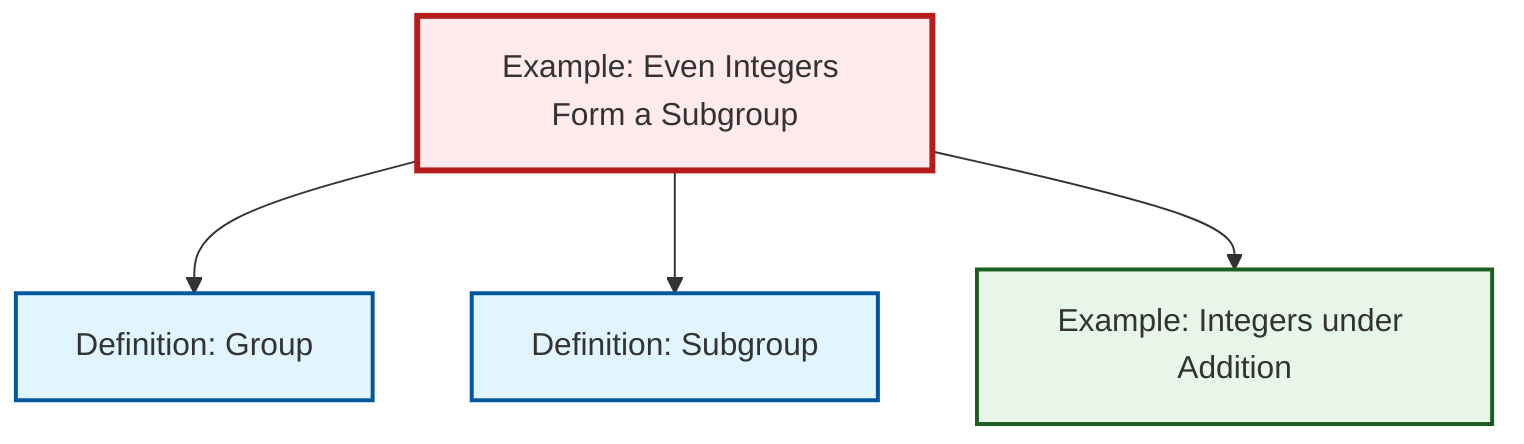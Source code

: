graph TD
    classDef definition fill:#e1f5fe,stroke:#01579b,stroke-width:2px
    classDef theorem fill:#f3e5f5,stroke:#4a148c,stroke-width:2px
    classDef axiom fill:#fff3e0,stroke:#e65100,stroke-width:2px
    classDef example fill:#e8f5e9,stroke:#1b5e20,stroke-width:2px
    classDef current fill:#ffebee,stroke:#b71c1c,stroke-width:3px
    ex-integers-addition["Example: Integers under Addition"]:::example
    def-group["Definition: Group"]:::definition
    ex-even-integers-subgroup["Example: Even Integers Form a Subgroup"]:::example
    def-subgroup["Definition: Subgroup"]:::definition
    ex-even-integers-subgroup --> def-group
    ex-even-integers-subgroup --> def-subgroup
    ex-even-integers-subgroup --> ex-integers-addition
    class ex-even-integers-subgroup current